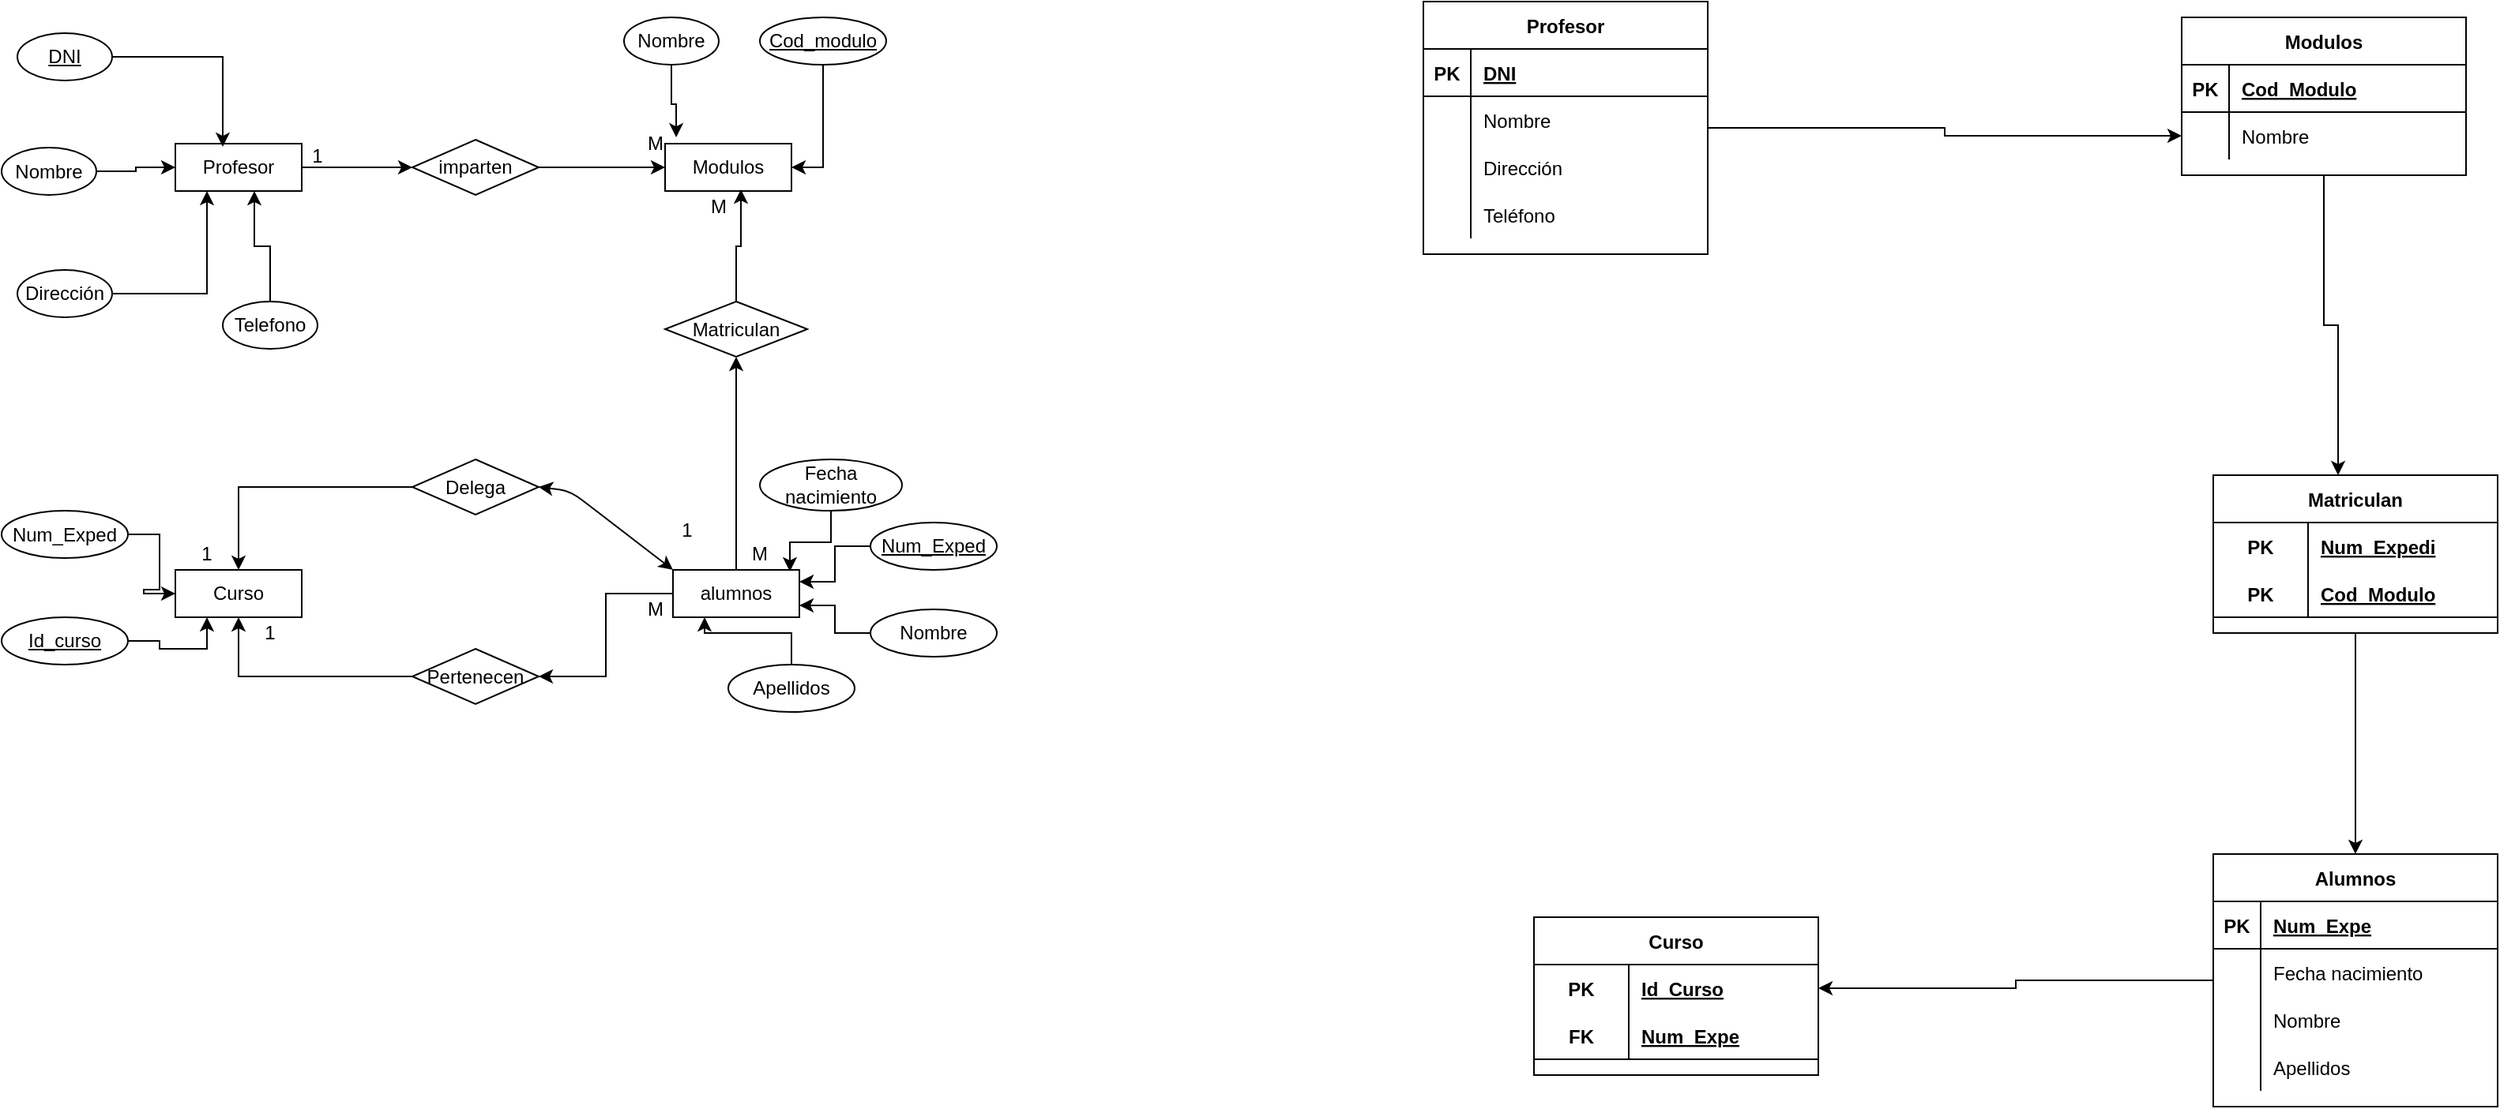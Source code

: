 <mxfile version="13.9.5" type="device"><diagram id="16FR3Nnt0cMmWJ1jHwLr" name="Página-1"><mxGraphModel dx="2249" dy="846" grid="1" gridSize="10" guides="1" tooltips="1" connect="1" arrows="1" fold="1" page="1" pageScale="1" pageWidth="827" pageHeight="1169" math="0" shadow="0"><root><mxCell id="0"/><mxCell id="1" parent="0"/><mxCell id="GzQCsr6yaC5t_CPOQGRV-12" style="edgeStyle=orthogonalEdgeStyle;rounded=0;orthogonalLoop=1;jettySize=auto;html=1;entryX=0;entryY=0.5;entryDx=0;entryDy=0;" edge="1" parent="1" source="GzQCsr6yaC5t_CPOQGRV-6" target="GzQCsr6yaC5t_CPOQGRV-11"><mxGeometry relative="1" as="geometry"/></mxCell><mxCell id="GzQCsr6yaC5t_CPOQGRV-6" value="Profesor" style="rounded=0;whiteSpace=wrap;html=1;" vertex="1" parent="1"><mxGeometry x="70" y="300" width="80" height="30" as="geometry"/></mxCell><mxCell id="GzQCsr6yaC5t_CPOQGRV-18" style="edgeStyle=orthogonalEdgeStyle;rounded=0;orthogonalLoop=1;jettySize=auto;html=1;entryX=0.375;entryY=0.067;entryDx=0;entryDy=0;entryPerimeter=0;" edge="1" parent="1" source="GzQCsr6yaC5t_CPOQGRV-7" target="GzQCsr6yaC5t_CPOQGRV-6"><mxGeometry relative="1" as="geometry"/></mxCell><mxCell id="GzQCsr6yaC5t_CPOQGRV-7" value="&lt;u&gt;DNI&lt;/u&gt;" style="ellipse;whiteSpace=wrap;html=1;" vertex="1" parent="1"><mxGeometry x="-30" y="230" width="60" height="30" as="geometry"/></mxCell><mxCell id="GzQCsr6yaC5t_CPOQGRV-19" style="edgeStyle=orthogonalEdgeStyle;rounded=0;orthogonalLoop=1;jettySize=auto;html=1;entryX=0;entryY=0.5;entryDx=0;entryDy=0;" edge="1" parent="1" source="GzQCsr6yaC5t_CPOQGRV-8" target="GzQCsr6yaC5t_CPOQGRV-6"><mxGeometry relative="1" as="geometry"/></mxCell><mxCell id="GzQCsr6yaC5t_CPOQGRV-8" value="Nombre" style="ellipse;whiteSpace=wrap;html=1;" vertex="1" parent="1"><mxGeometry x="-40" y="302.5" width="60" height="30" as="geometry"/></mxCell><mxCell id="GzQCsr6yaC5t_CPOQGRV-20" style="edgeStyle=orthogonalEdgeStyle;rounded=0;orthogonalLoop=1;jettySize=auto;html=1;entryX=0.25;entryY=1;entryDx=0;entryDy=0;" edge="1" parent="1" source="GzQCsr6yaC5t_CPOQGRV-9" target="GzQCsr6yaC5t_CPOQGRV-6"><mxGeometry relative="1" as="geometry"/></mxCell><mxCell id="GzQCsr6yaC5t_CPOQGRV-9" value="Dirección" style="ellipse;whiteSpace=wrap;html=1;" vertex="1" parent="1"><mxGeometry x="-30" y="380" width="60" height="30" as="geometry"/></mxCell><mxCell id="GzQCsr6yaC5t_CPOQGRV-21" style="edgeStyle=orthogonalEdgeStyle;rounded=0;orthogonalLoop=1;jettySize=auto;html=1;entryX=0.625;entryY=1;entryDx=0;entryDy=0;entryPerimeter=0;" edge="1" parent="1" source="GzQCsr6yaC5t_CPOQGRV-10" target="GzQCsr6yaC5t_CPOQGRV-6"><mxGeometry relative="1" as="geometry"/></mxCell><mxCell id="GzQCsr6yaC5t_CPOQGRV-10" value="Telefono" style="ellipse;whiteSpace=wrap;html=1;" vertex="1" parent="1"><mxGeometry x="100" y="400" width="60" height="30" as="geometry"/></mxCell><mxCell id="GzQCsr6yaC5t_CPOQGRV-14" style="edgeStyle=orthogonalEdgeStyle;rounded=0;orthogonalLoop=1;jettySize=auto;html=1;entryX=0;entryY=0.5;entryDx=0;entryDy=0;" edge="1" parent="1" source="GzQCsr6yaC5t_CPOQGRV-11" target="GzQCsr6yaC5t_CPOQGRV-13"><mxGeometry relative="1" as="geometry"/></mxCell><mxCell id="GzQCsr6yaC5t_CPOQGRV-11" value="imparten" style="rhombus;whiteSpace=wrap;html=1;" vertex="1" parent="1"><mxGeometry x="220" y="297.5" width="80" height="35" as="geometry"/></mxCell><mxCell id="GzQCsr6yaC5t_CPOQGRV-13" value="Modulos" style="rounded=0;whiteSpace=wrap;html=1;" vertex="1" parent="1"><mxGeometry x="380" y="300" width="80" height="30" as="geometry"/></mxCell><mxCell id="GzQCsr6yaC5t_CPOQGRV-22" style="edgeStyle=orthogonalEdgeStyle;rounded=0;orthogonalLoop=1;jettySize=auto;html=1;entryX=0.088;entryY=-0.133;entryDx=0;entryDy=0;entryPerimeter=0;" edge="1" parent="1" source="GzQCsr6yaC5t_CPOQGRV-15" target="GzQCsr6yaC5t_CPOQGRV-13"><mxGeometry relative="1" as="geometry"/></mxCell><mxCell id="GzQCsr6yaC5t_CPOQGRV-15" value="Nombre" style="ellipse;whiteSpace=wrap;html=1;" vertex="1" parent="1"><mxGeometry x="354" y="220" width="60" height="30" as="geometry"/></mxCell><mxCell id="GzQCsr6yaC5t_CPOQGRV-23" style="edgeStyle=orthogonalEdgeStyle;rounded=0;orthogonalLoop=1;jettySize=auto;html=1;entryX=1;entryY=0.5;entryDx=0;entryDy=0;" edge="1" parent="1" source="GzQCsr6yaC5t_CPOQGRV-16" target="GzQCsr6yaC5t_CPOQGRV-13"><mxGeometry relative="1" as="geometry"/></mxCell><mxCell id="GzQCsr6yaC5t_CPOQGRV-16" value="&lt;u&gt;Cod_modulo&lt;/u&gt;" style="ellipse;whiteSpace=wrap;html=1;" vertex="1" parent="1"><mxGeometry x="440" y="220" width="80" height="30" as="geometry"/></mxCell><mxCell id="GzQCsr6yaC5t_CPOQGRV-27" style="edgeStyle=orthogonalEdgeStyle;rounded=0;orthogonalLoop=1;jettySize=auto;html=1;entryX=0.6;entryY=0.967;entryDx=0;entryDy=0;entryPerimeter=0;" edge="1" parent="1" source="GzQCsr6yaC5t_CPOQGRV-17" target="GzQCsr6yaC5t_CPOQGRV-13"><mxGeometry relative="1" as="geometry"/></mxCell><mxCell id="GzQCsr6yaC5t_CPOQGRV-17" value="Matriculan" style="rhombus;whiteSpace=wrap;html=1;" vertex="1" parent="1"><mxGeometry x="380" y="400" width="90" height="35" as="geometry"/></mxCell><mxCell id="GzQCsr6yaC5t_CPOQGRV-26" style="edgeStyle=orthogonalEdgeStyle;rounded=0;orthogonalLoop=1;jettySize=auto;html=1;entryX=0.5;entryY=1;entryDx=0;entryDy=0;" edge="1" parent="1" source="GzQCsr6yaC5t_CPOQGRV-25" target="GzQCsr6yaC5t_CPOQGRV-17"><mxGeometry relative="1" as="geometry"/></mxCell><mxCell id="GzQCsr6yaC5t_CPOQGRV-30" style="edgeStyle=orthogonalEdgeStyle;rounded=0;orthogonalLoop=1;jettySize=auto;html=1;entryX=1;entryY=0.5;entryDx=0;entryDy=0;" edge="1" parent="1" source="GzQCsr6yaC5t_CPOQGRV-25" target="GzQCsr6yaC5t_CPOQGRV-29"><mxGeometry relative="1" as="geometry"/></mxCell><mxCell id="GzQCsr6yaC5t_CPOQGRV-25" value="alumnos" style="rounded=0;whiteSpace=wrap;html=1;" vertex="1" parent="1"><mxGeometry x="385" y="570" width="80" height="30" as="geometry"/></mxCell><mxCell id="GzQCsr6yaC5t_CPOQGRV-28" value="Curso" style="rounded=0;whiteSpace=wrap;html=1;" vertex="1" parent="1"><mxGeometry x="70" y="570" width="80" height="30" as="geometry"/></mxCell><mxCell id="GzQCsr6yaC5t_CPOQGRV-31" style="edgeStyle=orthogonalEdgeStyle;rounded=0;orthogonalLoop=1;jettySize=auto;html=1;entryX=0.5;entryY=1;entryDx=0;entryDy=0;" edge="1" parent="1" source="GzQCsr6yaC5t_CPOQGRV-29" target="GzQCsr6yaC5t_CPOQGRV-28"><mxGeometry relative="1" as="geometry"/></mxCell><mxCell id="GzQCsr6yaC5t_CPOQGRV-29" value="Pertenecen" style="rhombus;whiteSpace=wrap;html=1;" vertex="1" parent="1"><mxGeometry x="220" y="620" width="80" height="35" as="geometry"/></mxCell><mxCell id="GzQCsr6yaC5t_CPOQGRV-34" style="edgeStyle=orthogonalEdgeStyle;rounded=0;orthogonalLoop=1;jettySize=auto;html=1;entryX=0.5;entryY=0;entryDx=0;entryDy=0;" edge="1" parent="1" source="GzQCsr6yaC5t_CPOQGRV-32" target="GzQCsr6yaC5t_CPOQGRV-28"><mxGeometry relative="1" as="geometry"/></mxCell><mxCell id="GzQCsr6yaC5t_CPOQGRV-32" value="Delega" style="rhombus;whiteSpace=wrap;html=1;" vertex="1" parent="1"><mxGeometry x="220" y="500" width="80" height="35" as="geometry"/></mxCell><mxCell id="GzQCsr6yaC5t_CPOQGRV-36" value="" style="endArrow=classic;startArrow=classic;html=1;exitX=0;exitY=0;exitDx=0;exitDy=0;entryX=1;entryY=0.5;entryDx=0;entryDy=0;" edge="1" parent="1" source="GzQCsr6yaC5t_CPOQGRV-25" target="GzQCsr6yaC5t_CPOQGRV-32"><mxGeometry width="50" height="50" relative="1" as="geometry"><mxPoint x="610" y="460" as="sourcePoint"/><mxPoint x="660" y="410" as="targetPoint"/><Array as="points"><mxPoint x="320" y="520"/></Array></mxGeometry></mxCell><mxCell id="GzQCsr6yaC5t_CPOQGRV-37" value="1" style="text;html=1;strokeColor=none;fillColor=none;align=center;verticalAlign=middle;whiteSpace=wrap;rounded=0;" vertex="1" parent="1"><mxGeometry x="140" y="297.5" width="40" height="20" as="geometry"/></mxCell><mxCell id="GzQCsr6yaC5t_CPOQGRV-38" value="M" style="text;html=1;strokeColor=none;fillColor=none;align=center;verticalAlign=middle;whiteSpace=wrap;rounded=0;" vertex="1" parent="1"><mxGeometry x="354" y="290" width="40" height="20" as="geometry"/></mxCell><mxCell id="GzQCsr6yaC5t_CPOQGRV-39" value="M" style="text;html=1;strokeColor=none;fillColor=none;align=center;verticalAlign=middle;whiteSpace=wrap;rounded=0;" vertex="1" parent="1"><mxGeometry x="394" y="330" width="40" height="20" as="geometry"/></mxCell><mxCell id="GzQCsr6yaC5t_CPOQGRV-42" value="M" style="text;html=1;strokeColor=none;fillColor=none;align=center;verticalAlign=middle;whiteSpace=wrap;rounded=0;" vertex="1" parent="1"><mxGeometry x="420" y="550" width="40" height="20" as="geometry"/></mxCell><mxCell id="GzQCsr6yaC5t_CPOQGRV-43" value="1" style="text;html=1;strokeColor=none;fillColor=none;align=center;verticalAlign=middle;whiteSpace=wrap;rounded=0;" vertex="1" parent="1"><mxGeometry x="374" y="535" width="40" height="20" as="geometry"/></mxCell><mxCell id="GzQCsr6yaC5t_CPOQGRV-44" value="1" style="text;html=1;strokeColor=none;fillColor=none;align=center;verticalAlign=middle;whiteSpace=wrap;rounded=0;" vertex="1" parent="1"><mxGeometry x="70" y="550" width="40" height="20" as="geometry"/></mxCell><mxCell id="GzQCsr6yaC5t_CPOQGRV-45" value="1" style="text;html=1;strokeColor=none;fillColor=none;align=center;verticalAlign=middle;whiteSpace=wrap;rounded=0;" vertex="1" parent="1"><mxGeometry x="110" y="600" width="40" height="20" as="geometry"/></mxCell><mxCell id="GzQCsr6yaC5t_CPOQGRV-46" value="M" style="text;html=1;strokeColor=none;fillColor=none;align=center;verticalAlign=middle;whiteSpace=wrap;rounded=0;" vertex="1" parent="1"><mxGeometry x="354" y="585" width="40" height="20" as="geometry"/></mxCell><mxCell id="GzQCsr6yaC5t_CPOQGRV-52" style="edgeStyle=orthogonalEdgeStyle;rounded=0;orthogonalLoop=1;jettySize=auto;html=1;entryX=1;entryY=0.25;entryDx=0;entryDy=0;" edge="1" parent="1" source="GzQCsr6yaC5t_CPOQGRV-47" target="GzQCsr6yaC5t_CPOQGRV-25"><mxGeometry relative="1" as="geometry"/></mxCell><mxCell id="GzQCsr6yaC5t_CPOQGRV-47" value="&lt;u&gt;Num_Exped&lt;/u&gt;" style="ellipse;whiteSpace=wrap;html=1;" vertex="1" parent="1"><mxGeometry x="510" y="540" width="80" height="30" as="geometry"/></mxCell><mxCell id="GzQCsr6yaC5t_CPOQGRV-53" style="edgeStyle=orthogonalEdgeStyle;rounded=0;orthogonalLoop=1;jettySize=auto;html=1;entryX=1;entryY=0.75;entryDx=0;entryDy=0;" edge="1" parent="1" source="GzQCsr6yaC5t_CPOQGRV-48" target="GzQCsr6yaC5t_CPOQGRV-25"><mxGeometry relative="1" as="geometry"/></mxCell><mxCell id="GzQCsr6yaC5t_CPOQGRV-48" value="Nombre" style="ellipse;whiteSpace=wrap;html=1;" vertex="1" parent="1"><mxGeometry x="510" y="595" width="80" height="30" as="geometry"/></mxCell><mxCell id="GzQCsr6yaC5t_CPOQGRV-54" style="edgeStyle=orthogonalEdgeStyle;rounded=0;orthogonalLoop=1;jettySize=auto;html=1;entryX=0.25;entryY=1;entryDx=0;entryDy=0;" edge="1" parent="1" source="GzQCsr6yaC5t_CPOQGRV-49" target="GzQCsr6yaC5t_CPOQGRV-25"><mxGeometry relative="1" as="geometry"/></mxCell><mxCell id="GzQCsr6yaC5t_CPOQGRV-49" value="Apellidos" style="ellipse;whiteSpace=wrap;html=1;" vertex="1" parent="1"><mxGeometry x="420" y="630" width="80" height="30" as="geometry"/></mxCell><mxCell id="GzQCsr6yaC5t_CPOQGRV-51" style="edgeStyle=orthogonalEdgeStyle;rounded=0;orthogonalLoop=1;jettySize=auto;html=1;entryX=0.925;entryY=0.033;entryDx=0;entryDy=0;entryPerimeter=0;" edge="1" parent="1" source="GzQCsr6yaC5t_CPOQGRV-50" target="GzQCsr6yaC5t_CPOQGRV-25"><mxGeometry relative="1" as="geometry"/></mxCell><mxCell id="GzQCsr6yaC5t_CPOQGRV-50" value="Fecha nacimiento" style="ellipse;whiteSpace=wrap;html=1;" vertex="1" parent="1"><mxGeometry x="440" y="500" width="90" height="32.5" as="geometry"/></mxCell><mxCell id="GzQCsr6yaC5t_CPOQGRV-57" style="edgeStyle=orthogonalEdgeStyle;rounded=0;orthogonalLoop=1;jettySize=auto;html=1;entryX=0;entryY=0.5;entryDx=0;entryDy=0;" edge="1" parent="1" source="GzQCsr6yaC5t_CPOQGRV-55" target="GzQCsr6yaC5t_CPOQGRV-28"><mxGeometry relative="1" as="geometry"/></mxCell><mxCell id="GzQCsr6yaC5t_CPOQGRV-55" value="Num_Exped" style="ellipse;whiteSpace=wrap;html=1;" vertex="1" parent="1"><mxGeometry x="-40" y="532.5" width="80" height="30" as="geometry"/></mxCell><mxCell id="GzQCsr6yaC5t_CPOQGRV-58" style="edgeStyle=orthogonalEdgeStyle;rounded=0;orthogonalLoop=1;jettySize=auto;html=1;entryX=0.25;entryY=1;entryDx=0;entryDy=0;" edge="1" parent="1" source="GzQCsr6yaC5t_CPOQGRV-56" target="GzQCsr6yaC5t_CPOQGRV-28"><mxGeometry relative="1" as="geometry"/></mxCell><mxCell id="GzQCsr6yaC5t_CPOQGRV-56" value="&lt;u&gt;Id_curso&lt;/u&gt;" style="ellipse;whiteSpace=wrap;html=1;" vertex="1" parent="1"><mxGeometry x="-40" y="600" width="80" height="30" as="geometry"/></mxCell><mxCell id="GzQCsr6yaC5t_CPOQGRV-138" style="edgeStyle=orthogonalEdgeStyle;rounded=0;orthogonalLoop=1;jettySize=auto;html=1;entryX=0;entryY=0.5;entryDx=0;entryDy=0;" edge="1" parent="1" source="GzQCsr6yaC5t_CPOQGRV-59" target="GzQCsr6yaC5t_CPOQGRV-77"><mxGeometry relative="1" as="geometry"/></mxCell><mxCell id="GzQCsr6yaC5t_CPOQGRV-59" value="Profesor" style="shape=table;startSize=30;container=1;collapsible=1;childLayout=tableLayout;fixedRows=1;rowLines=0;fontStyle=1;align=center;resizeLast=1;" vertex="1" parent="1"><mxGeometry x="860" y="210" width="180" height="160" as="geometry"/></mxCell><mxCell id="GzQCsr6yaC5t_CPOQGRV-60" value="" style="shape=partialRectangle;collapsible=0;dropTarget=0;pointerEvents=0;fillColor=none;top=0;left=0;bottom=1;right=0;points=[[0,0.5],[1,0.5]];portConstraint=eastwest;" vertex="1" parent="GzQCsr6yaC5t_CPOQGRV-59"><mxGeometry y="30" width="180" height="30" as="geometry"/></mxCell><mxCell id="GzQCsr6yaC5t_CPOQGRV-61" value="PK" style="shape=partialRectangle;connectable=0;fillColor=none;top=0;left=0;bottom=0;right=0;fontStyle=1;overflow=hidden;" vertex="1" parent="GzQCsr6yaC5t_CPOQGRV-60"><mxGeometry width="30" height="30" as="geometry"/></mxCell><mxCell id="GzQCsr6yaC5t_CPOQGRV-62" value="DNI" style="shape=partialRectangle;connectable=0;fillColor=none;top=0;left=0;bottom=0;right=0;align=left;spacingLeft=6;fontStyle=5;overflow=hidden;" vertex="1" parent="GzQCsr6yaC5t_CPOQGRV-60"><mxGeometry x="30" width="150" height="30" as="geometry"/></mxCell><mxCell id="GzQCsr6yaC5t_CPOQGRV-63" value="" style="shape=partialRectangle;collapsible=0;dropTarget=0;pointerEvents=0;fillColor=none;top=0;left=0;bottom=0;right=0;points=[[0,0.5],[1,0.5]];portConstraint=eastwest;" vertex="1" parent="GzQCsr6yaC5t_CPOQGRV-59"><mxGeometry y="60" width="180" height="30" as="geometry"/></mxCell><mxCell id="GzQCsr6yaC5t_CPOQGRV-64" value="" style="shape=partialRectangle;connectable=0;fillColor=none;top=0;left=0;bottom=0;right=0;editable=1;overflow=hidden;" vertex="1" parent="GzQCsr6yaC5t_CPOQGRV-63"><mxGeometry width="30" height="30" as="geometry"/></mxCell><mxCell id="GzQCsr6yaC5t_CPOQGRV-65" value="Nombre" style="shape=partialRectangle;connectable=0;fillColor=none;top=0;left=0;bottom=0;right=0;align=left;spacingLeft=6;overflow=hidden;" vertex="1" parent="GzQCsr6yaC5t_CPOQGRV-63"><mxGeometry x="30" width="150" height="30" as="geometry"/></mxCell><mxCell id="GzQCsr6yaC5t_CPOQGRV-66" value="" style="shape=partialRectangle;collapsible=0;dropTarget=0;pointerEvents=0;fillColor=none;top=0;left=0;bottom=0;right=0;points=[[0,0.5],[1,0.5]];portConstraint=eastwest;" vertex="1" parent="GzQCsr6yaC5t_CPOQGRV-59"><mxGeometry y="90" width="180" height="30" as="geometry"/></mxCell><mxCell id="GzQCsr6yaC5t_CPOQGRV-67" value="" style="shape=partialRectangle;connectable=0;fillColor=none;top=0;left=0;bottom=0;right=0;editable=1;overflow=hidden;" vertex="1" parent="GzQCsr6yaC5t_CPOQGRV-66"><mxGeometry width="30" height="30" as="geometry"/></mxCell><mxCell id="GzQCsr6yaC5t_CPOQGRV-68" value="Dirección" style="shape=partialRectangle;connectable=0;fillColor=none;top=0;left=0;bottom=0;right=0;align=left;spacingLeft=6;overflow=hidden;" vertex="1" parent="GzQCsr6yaC5t_CPOQGRV-66"><mxGeometry x="30" width="150" height="30" as="geometry"/></mxCell><mxCell id="GzQCsr6yaC5t_CPOQGRV-69" value="" style="shape=partialRectangle;collapsible=0;dropTarget=0;pointerEvents=0;fillColor=none;top=0;left=0;bottom=0;right=0;points=[[0,0.5],[1,0.5]];portConstraint=eastwest;" vertex="1" parent="GzQCsr6yaC5t_CPOQGRV-59"><mxGeometry y="120" width="180" height="30" as="geometry"/></mxCell><mxCell id="GzQCsr6yaC5t_CPOQGRV-70" value="" style="shape=partialRectangle;connectable=0;fillColor=none;top=0;left=0;bottom=0;right=0;editable=1;overflow=hidden;" vertex="1" parent="GzQCsr6yaC5t_CPOQGRV-69"><mxGeometry width="30" height="30" as="geometry"/></mxCell><mxCell id="GzQCsr6yaC5t_CPOQGRV-71" value="Teléfono" style="shape=partialRectangle;connectable=0;fillColor=none;top=0;left=0;bottom=0;right=0;align=left;spacingLeft=6;overflow=hidden;" vertex="1" parent="GzQCsr6yaC5t_CPOQGRV-69"><mxGeometry x="30" width="150" height="30" as="geometry"/></mxCell><mxCell id="GzQCsr6yaC5t_CPOQGRV-139" style="edgeStyle=orthogonalEdgeStyle;rounded=0;orthogonalLoop=1;jettySize=auto;html=1;entryX=0.439;entryY=0;entryDx=0;entryDy=0;entryPerimeter=0;" edge="1" parent="1" source="GzQCsr6yaC5t_CPOQGRV-73" target="GzQCsr6yaC5t_CPOQGRV-99"><mxGeometry relative="1" as="geometry"/></mxCell><mxCell id="GzQCsr6yaC5t_CPOQGRV-73" value="Modulos" style="shape=table;startSize=30;container=1;collapsible=1;childLayout=tableLayout;fixedRows=1;rowLines=0;fontStyle=1;align=center;resizeLast=1;" vertex="1" parent="1"><mxGeometry x="1340" y="220" width="180" height="100" as="geometry"/></mxCell><mxCell id="GzQCsr6yaC5t_CPOQGRV-74" value="" style="shape=partialRectangle;collapsible=0;dropTarget=0;pointerEvents=0;fillColor=none;top=0;left=0;bottom=1;right=0;points=[[0,0.5],[1,0.5]];portConstraint=eastwest;" vertex="1" parent="GzQCsr6yaC5t_CPOQGRV-73"><mxGeometry y="30" width="180" height="30" as="geometry"/></mxCell><mxCell id="GzQCsr6yaC5t_CPOQGRV-75" value="PK" style="shape=partialRectangle;connectable=0;fillColor=none;top=0;left=0;bottom=0;right=0;fontStyle=1;overflow=hidden;" vertex="1" parent="GzQCsr6yaC5t_CPOQGRV-74"><mxGeometry width="30" height="30" as="geometry"/></mxCell><mxCell id="GzQCsr6yaC5t_CPOQGRV-76" value="Cod_Modulo" style="shape=partialRectangle;connectable=0;fillColor=none;top=0;left=0;bottom=0;right=0;align=left;spacingLeft=6;fontStyle=5;overflow=hidden;" vertex="1" parent="GzQCsr6yaC5t_CPOQGRV-74"><mxGeometry x="30" width="150" height="30" as="geometry"/></mxCell><mxCell id="GzQCsr6yaC5t_CPOQGRV-77" value="" style="shape=partialRectangle;collapsible=0;dropTarget=0;pointerEvents=0;fillColor=none;top=0;left=0;bottom=0;right=0;points=[[0,0.5],[1,0.5]];portConstraint=eastwest;" vertex="1" parent="GzQCsr6yaC5t_CPOQGRV-73"><mxGeometry y="60" width="180" height="30" as="geometry"/></mxCell><mxCell id="GzQCsr6yaC5t_CPOQGRV-78" value="" style="shape=partialRectangle;connectable=0;fillColor=none;top=0;left=0;bottom=0;right=0;editable=1;overflow=hidden;" vertex="1" parent="GzQCsr6yaC5t_CPOQGRV-77"><mxGeometry width="30" height="30" as="geometry"/></mxCell><mxCell id="GzQCsr6yaC5t_CPOQGRV-79" value="Nombre" style="shape=partialRectangle;connectable=0;fillColor=none;top=0;left=0;bottom=0;right=0;align=left;spacingLeft=6;overflow=hidden;" vertex="1" parent="GzQCsr6yaC5t_CPOQGRV-77"><mxGeometry x="30" width="150" height="30" as="geometry"/></mxCell><mxCell id="GzQCsr6yaC5t_CPOQGRV-141" style="edgeStyle=orthogonalEdgeStyle;rounded=0;orthogonalLoop=1;jettySize=auto;html=1;entryX=1;entryY=0.5;entryDx=0;entryDy=0;" edge="1" parent="1" source="GzQCsr6yaC5t_CPOQGRV-86" target="GzQCsr6yaC5t_CPOQGRV-126"><mxGeometry relative="1" as="geometry"/></mxCell><mxCell id="GzQCsr6yaC5t_CPOQGRV-86" value="Alumnos" style="shape=table;startSize=30;container=1;collapsible=1;childLayout=tableLayout;fixedRows=1;rowLines=0;fontStyle=1;align=center;resizeLast=1;" vertex="1" parent="1"><mxGeometry x="1360" y="750" width="180" height="160" as="geometry"/></mxCell><mxCell id="GzQCsr6yaC5t_CPOQGRV-87" value="" style="shape=partialRectangle;collapsible=0;dropTarget=0;pointerEvents=0;fillColor=none;top=0;left=0;bottom=1;right=0;points=[[0,0.5],[1,0.5]];portConstraint=eastwest;" vertex="1" parent="GzQCsr6yaC5t_CPOQGRV-86"><mxGeometry y="30" width="180" height="30" as="geometry"/></mxCell><mxCell id="GzQCsr6yaC5t_CPOQGRV-88" value="PK" style="shape=partialRectangle;connectable=0;fillColor=none;top=0;left=0;bottom=0;right=0;fontStyle=1;overflow=hidden;" vertex="1" parent="GzQCsr6yaC5t_CPOQGRV-87"><mxGeometry width="30" height="30" as="geometry"/></mxCell><mxCell id="GzQCsr6yaC5t_CPOQGRV-89" value="Num_Expe" style="shape=partialRectangle;connectable=0;fillColor=none;top=0;left=0;bottom=0;right=0;align=left;spacingLeft=6;fontStyle=5;overflow=hidden;" vertex="1" parent="GzQCsr6yaC5t_CPOQGRV-87"><mxGeometry x="30" width="150" height="30" as="geometry"/></mxCell><mxCell id="GzQCsr6yaC5t_CPOQGRV-90" value="" style="shape=partialRectangle;collapsible=0;dropTarget=0;pointerEvents=0;fillColor=none;top=0;left=0;bottom=0;right=0;points=[[0,0.5],[1,0.5]];portConstraint=eastwest;" vertex="1" parent="GzQCsr6yaC5t_CPOQGRV-86"><mxGeometry y="60" width="180" height="30" as="geometry"/></mxCell><mxCell id="GzQCsr6yaC5t_CPOQGRV-91" value="" style="shape=partialRectangle;connectable=0;fillColor=none;top=0;left=0;bottom=0;right=0;editable=1;overflow=hidden;" vertex="1" parent="GzQCsr6yaC5t_CPOQGRV-90"><mxGeometry width="30" height="30" as="geometry"/></mxCell><mxCell id="GzQCsr6yaC5t_CPOQGRV-92" value="Fecha nacimiento" style="shape=partialRectangle;connectable=0;fillColor=none;top=0;left=0;bottom=0;right=0;align=left;spacingLeft=6;overflow=hidden;" vertex="1" parent="GzQCsr6yaC5t_CPOQGRV-90"><mxGeometry x="30" width="150" height="30" as="geometry"/></mxCell><mxCell id="GzQCsr6yaC5t_CPOQGRV-93" value="" style="shape=partialRectangle;collapsible=0;dropTarget=0;pointerEvents=0;fillColor=none;top=0;left=0;bottom=0;right=0;points=[[0,0.5],[1,0.5]];portConstraint=eastwest;" vertex="1" parent="GzQCsr6yaC5t_CPOQGRV-86"><mxGeometry y="90" width="180" height="30" as="geometry"/></mxCell><mxCell id="GzQCsr6yaC5t_CPOQGRV-94" value="" style="shape=partialRectangle;connectable=0;fillColor=none;top=0;left=0;bottom=0;right=0;editable=1;overflow=hidden;" vertex="1" parent="GzQCsr6yaC5t_CPOQGRV-93"><mxGeometry width="30" height="30" as="geometry"/></mxCell><mxCell id="GzQCsr6yaC5t_CPOQGRV-95" value="Nombre" style="shape=partialRectangle;connectable=0;fillColor=none;top=0;left=0;bottom=0;right=0;align=left;spacingLeft=6;overflow=hidden;" vertex="1" parent="GzQCsr6yaC5t_CPOQGRV-93"><mxGeometry x="30" width="150" height="30" as="geometry"/></mxCell><mxCell id="GzQCsr6yaC5t_CPOQGRV-96" value="" style="shape=partialRectangle;collapsible=0;dropTarget=0;pointerEvents=0;fillColor=none;top=0;left=0;bottom=0;right=0;points=[[0,0.5],[1,0.5]];portConstraint=eastwest;" vertex="1" parent="GzQCsr6yaC5t_CPOQGRV-86"><mxGeometry y="120" width="180" height="30" as="geometry"/></mxCell><mxCell id="GzQCsr6yaC5t_CPOQGRV-97" value="" style="shape=partialRectangle;connectable=0;fillColor=none;top=0;left=0;bottom=0;right=0;editable=1;overflow=hidden;" vertex="1" parent="GzQCsr6yaC5t_CPOQGRV-96"><mxGeometry width="30" height="30" as="geometry"/></mxCell><mxCell id="GzQCsr6yaC5t_CPOQGRV-98" value="Apellidos" style="shape=partialRectangle;connectable=0;fillColor=none;top=0;left=0;bottom=0;right=0;align=left;spacingLeft=6;overflow=hidden;" vertex="1" parent="GzQCsr6yaC5t_CPOQGRV-96"><mxGeometry x="30" width="150" height="30" as="geometry"/></mxCell><mxCell id="GzQCsr6yaC5t_CPOQGRV-140" style="edgeStyle=orthogonalEdgeStyle;rounded=0;orthogonalLoop=1;jettySize=auto;html=1;" edge="1" parent="1" source="GzQCsr6yaC5t_CPOQGRV-99" target="GzQCsr6yaC5t_CPOQGRV-86"><mxGeometry relative="1" as="geometry"/></mxCell><mxCell id="GzQCsr6yaC5t_CPOQGRV-99" value="Matriculan" style="shape=table;startSize=30;container=1;collapsible=1;childLayout=tableLayout;fixedRows=1;rowLines=0;fontStyle=1;align=center;resizeLast=1;" vertex="1" parent="1"><mxGeometry x="1360" y="510" width="180" height="100" as="geometry"/></mxCell><mxCell id="GzQCsr6yaC5t_CPOQGRV-100" value="" style="shape=partialRectangle;collapsible=0;dropTarget=0;pointerEvents=0;fillColor=none;top=0;left=0;bottom=0;right=0;points=[[0,0.5],[1,0.5]];portConstraint=eastwest;" vertex="1" parent="GzQCsr6yaC5t_CPOQGRV-99"><mxGeometry y="30" width="180" height="30" as="geometry"/></mxCell><mxCell id="GzQCsr6yaC5t_CPOQGRV-101" value="PK" style="shape=partialRectangle;connectable=0;fillColor=none;top=0;left=0;bottom=0;right=0;fontStyle=1;overflow=hidden;" vertex="1" parent="GzQCsr6yaC5t_CPOQGRV-100"><mxGeometry width="60" height="30" as="geometry"/></mxCell><mxCell id="GzQCsr6yaC5t_CPOQGRV-102" value="Num_Expedi" style="shape=partialRectangle;connectable=0;fillColor=none;top=0;left=0;bottom=0;right=0;align=left;spacingLeft=6;fontStyle=5;overflow=hidden;" vertex="1" parent="GzQCsr6yaC5t_CPOQGRV-100"><mxGeometry x="60" width="120" height="30" as="geometry"/></mxCell><mxCell id="GzQCsr6yaC5t_CPOQGRV-103" value="" style="shape=partialRectangle;collapsible=0;dropTarget=0;pointerEvents=0;fillColor=none;top=0;left=0;bottom=1;right=0;points=[[0,0.5],[1,0.5]];portConstraint=eastwest;" vertex="1" parent="GzQCsr6yaC5t_CPOQGRV-99"><mxGeometry y="60" width="180" height="30" as="geometry"/></mxCell><mxCell id="GzQCsr6yaC5t_CPOQGRV-104" value="PK" style="shape=partialRectangle;connectable=0;fillColor=none;top=0;left=0;bottom=0;right=0;fontStyle=1;overflow=hidden;" vertex="1" parent="GzQCsr6yaC5t_CPOQGRV-103"><mxGeometry width="60" height="30" as="geometry"/></mxCell><mxCell id="GzQCsr6yaC5t_CPOQGRV-105" value="Cod_Modulo" style="shape=partialRectangle;connectable=0;fillColor=none;top=0;left=0;bottom=0;right=0;align=left;spacingLeft=6;fontStyle=5;overflow=hidden;" vertex="1" parent="GzQCsr6yaC5t_CPOQGRV-103"><mxGeometry x="60" width="120" height="30" as="geometry"/></mxCell><mxCell id="GzQCsr6yaC5t_CPOQGRV-125" value="Curso" style="shape=table;startSize=30;container=1;collapsible=1;childLayout=tableLayout;fixedRows=1;rowLines=0;fontStyle=1;align=center;resizeLast=1;" vertex="1" parent="1"><mxGeometry x="930" y="790" width="180" height="100" as="geometry"/></mxCell><mxCell id="GzQCsr6yaC5t_CPOQGRV-126" value="" style="shape=partialRectangle;collapsible=0;dropTarget=0;pointerEvents=0;fillColor=none;top=0;left=0;bottom=0;right=0;points=[[0,0.5],[1,0.5]];portConstraint=eastwest;" vertex="1" parent="GzQCsr6yaC5t_CPOQGRV-125"><mxGeometry y="30" width="180" height="30" as="geometry"/></mxCell><mxCell id="GzQCsr6yaC5t_CPOQGRV-127" value="PK" style="shape=partialRectangle;connectable=0;fillColor=none;top=0;left=0;bottom=0;right=0;fontStyle=1;overflow=hidden;" vertex="1" parent="GzQCsr6yaC5t_CPOQGRV-126"><mxGeometry width="60" height="30" as="geometry"/></mxCell><mxCell id="GzQCsr6yaC5t_CPOQGRV-128" value="Id_Curso" style="shape=partialRectangle;connectable=0;fillColor=none;top=0;left=0;bottom=0;right=0;align=left;spacingLeft=6;fontStyle=5;overflow=hidden;" vertex="1" parent="GzQCsr6yaC5t_CPOQGRV-126"><mxGeometry x="60" width="120" height="30" as="geometry"/></mxCell><mxCell id="GzQCsr6yaC5t_CPOQGRV-129" value="" style="shape=partialRectangle;collapsible=0;dropTarget=0;pointerEvents=0;fillColor=none;top=0;left=0;bottom=1;right=0;points=[[0,0.5],[1,0.5]];portConstraint=eastwest;" vertex="1" parent="GzQCsr6yaC5t_CPOQGRV-125"><mxGeometry y="60" width="180" height="30" as="geometry"/></mxCell><mxCell id="GzQCsr6yaC5t_CPOQGRV-130" value="FK" style="shape=partialRectangle;connectable=0;fillColor=none;top=0;left=0;bottom=0;right=0;fontStyle=1;overflow=hidden;" vertex="1" parent="GzQCsr6yaC5t_CPOQGRV-129"><mxGeometry width="60" height="30" as="geometry"/></mxCell><mxCell id="GzQCsr6yaC5t_CPOQGRV-131" value="Num_Expe" style="shape=partialRectangle;connectable=0;fillColor=none;top=0;left=0;bottom=0;right=0;align=left;spacingLeft=6;fontStyle=5;overflow=hidden;" vertex="1" parent="GzQCsr6yaC5t_CPOQGRV-129"><mxGeometry x="60" width="120" height="30" as="geometry"/></mxCell></root></mxGraphModel></diagram></mxfile>